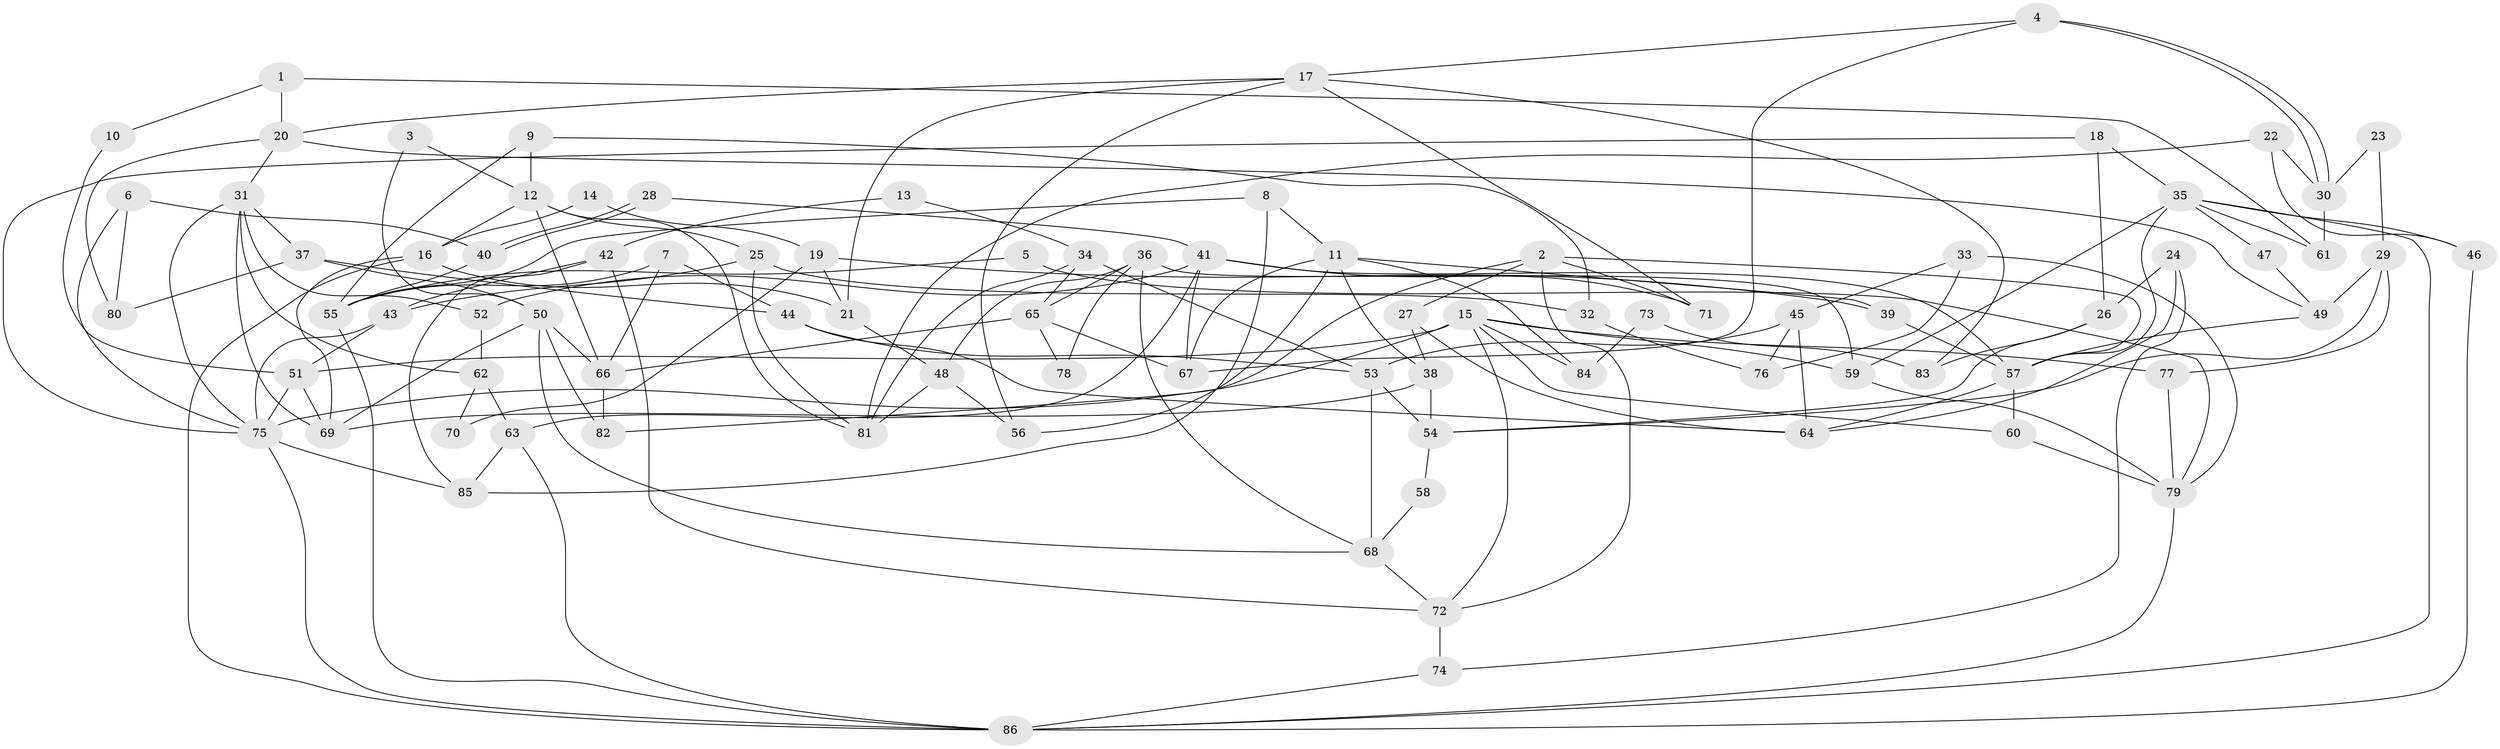 // coarse degree distribution, {10: 0.016129032258064516, 8: 0.06451612903225806, 3: 0.3225806451612903, 2: 0.14516129032258066, 11: 0.016129032258064516, 6: 0.0967741935483871, 13: 0.016129032258064516, 5: 0.0967741935483871, 4: 0.1935483870967742, 7: 0.03225806451612903}
// Generated by graph-tools (version 1.1) at 2025/51/03/04/25 22:51:22]
// undirected, 86 vertices, 172 edges
graph export_dot {
  node [color=gray90,style=filled];
  1;
  2;
  3;
  4;
  5;
  6;
  7;
  8;
  9;
  10;
  11;
  12;
  13;
  14;
  15;
  16;
  17;
  18;
  19;
  20;
  21;
  22;
  23;
  24;
  25;
  26;
  27;
  28;
  29;
  30;
  31;
  32;
  33;
  34;
  35;
  36;
  37;
  38;
  39;
  40;
  41;
  42;
  43;
  44;
  45;
  46;
  47;
  48;
  49;
  50;
  51;
  52;
  53;
  54;
  55;
  56;
  57;
  58;
  59;
  60;
  61;
  62;
  63;
  64;
  65;
  66;
  67;
  68;
  69;
  70;
  71;
  72;
  73;
  74;
  75;
  76;
  77;
  78;
  79;
  80;
  81;
  82;
  83;
  84;
  85;
  86;
  1 -- 61;
  1 -- 20;
  1 -- 10;
  2 -- 82;
  2 -- 27;
  2 -- 57;
  2 -- 71;
  2 -- 72;
  3 -- 50;
  3 -- 12;
  4 -- 17;
  4 -- 30;
  4 -- 30;
  4 -- 67;
  5 -- 79;
  5 -- 55;
  6 -- 80;
  6 -- 40;
  6 -- 75;
  7 -- 66;
  7 -- 55;
  7 -- 44;
  8 -- 11;
  8 -- 85;
  8 -- 55;
  9 -- 32;
  9 -- 55;
  9 -- 12;
  10 -- 51;
  11 -- 67;
  11 -- 56;
  11 -- 38;
  11 -- 39;
  11 -- 84;
  12 -- 66;
  12 -- 16;
  12 -- 25;
  12 -- 81;
  13 -- 34;
  13 -- 42;
  14 -- 16;
  14 -- 19;
  15 -- 75;
  15 -- 51;
  15 -- 59;
  15 -- 60;
  15 -- 72;
  15 -- 77;
  15 -- 84;
  16 -- 86;
  16 -- 21;
  16 -- 69;
  17 -- 71;
  17 -- 20;
  17 -- 21;
  17 -- 56;
  17 -- 83;
  18 -- 75;
  18 -- 35;
  18 -- 26;
  19 -- 21;
  19 -- 39;
  19 -- 70;
  20 -- 31;
  20 -- 49;
  20 -- 80;
  21 -- 48;
  22 -- 46;
  22 -- 81;
  22 -- 30;
  23 -- 29;
  23 -- 30;
  24 -- 74;
  24 -- 64;
  24 -- 26;
  25 -- 81;
  25 -- 32;
  25 -- 43;
  26 -- 54;
  26 -- 83;
  27 -- 38;
  27 -- 64;
  28 -- 40;
  28 -- 40;
  28 -- 41;
  29 -- 77;
  29 -- 54;
  29 -- 49;
  30 -- 61;
  31 -- 75;
  31 -- 62;
  31 -- 37;
  31 -- 52;
  31 -- 69;
  32 -- 76;
  33 -- 79;
  33 -- 45;
  33 -- 76;
  34 -- 81;
  34 -- 53;
  34 -- 65;
  35 -- 57;
  35 -- 59;
  35 -- 46;
  35 -- 47;
  35 -- 61;
  35 -- 86;
  36 -- 59;
  36 -- 68;
  36 -- 48;
  36 -- 65;
  36 -- 78;
  37 -- 44;
  37 -- 50;
  37 -- 80;
  38 -- 69;
  38 -- 54;
  39 -- 57;
  40 -- 55;
  41 -- 67;
  41 -- 63;
  41 -- 52;
  41 -- 57;
  41 -- 71;
  42 -- 43;
  42 -- 72;
  42 -- 85;
  43 -- 75;
  43 -- 51;
  44 -- 53;
  44 -- 64;
  45 -- 53;
  45 -- 64;
  45 -- 76;
  46 -- 86;
  47 -- 49;
  48 -- 56;
  48 -- 81;
  49 -- 57;
  50 -- 69;
  50 -- 66;
  50 -- 68;
  50 -- 82;
  51 -- 69;
  51 -- 75;
  52 -- 62;
  53 -- 68;
  53 -- 54;
  54 -- 58;
  55 -- 86;
  57 -- 60;
  57 -- 64;
  58 -- 68;
  59 -- 79;
  60 -- 79;
  62 -- 63;
  62 -- 70;
  63 -- 86;
  63 -- 85;
  65 -- 66;
  65 -- 67;
  65 -- 78;
  66 -- 82;
  68 -- 72;
  72 -- 74;
  73 -- 83;
  73 -- 84;
  74 -- 86;
  75 -- 85;
  75 -- 86;
  77 -- 79;
  79 -- 86;
}
